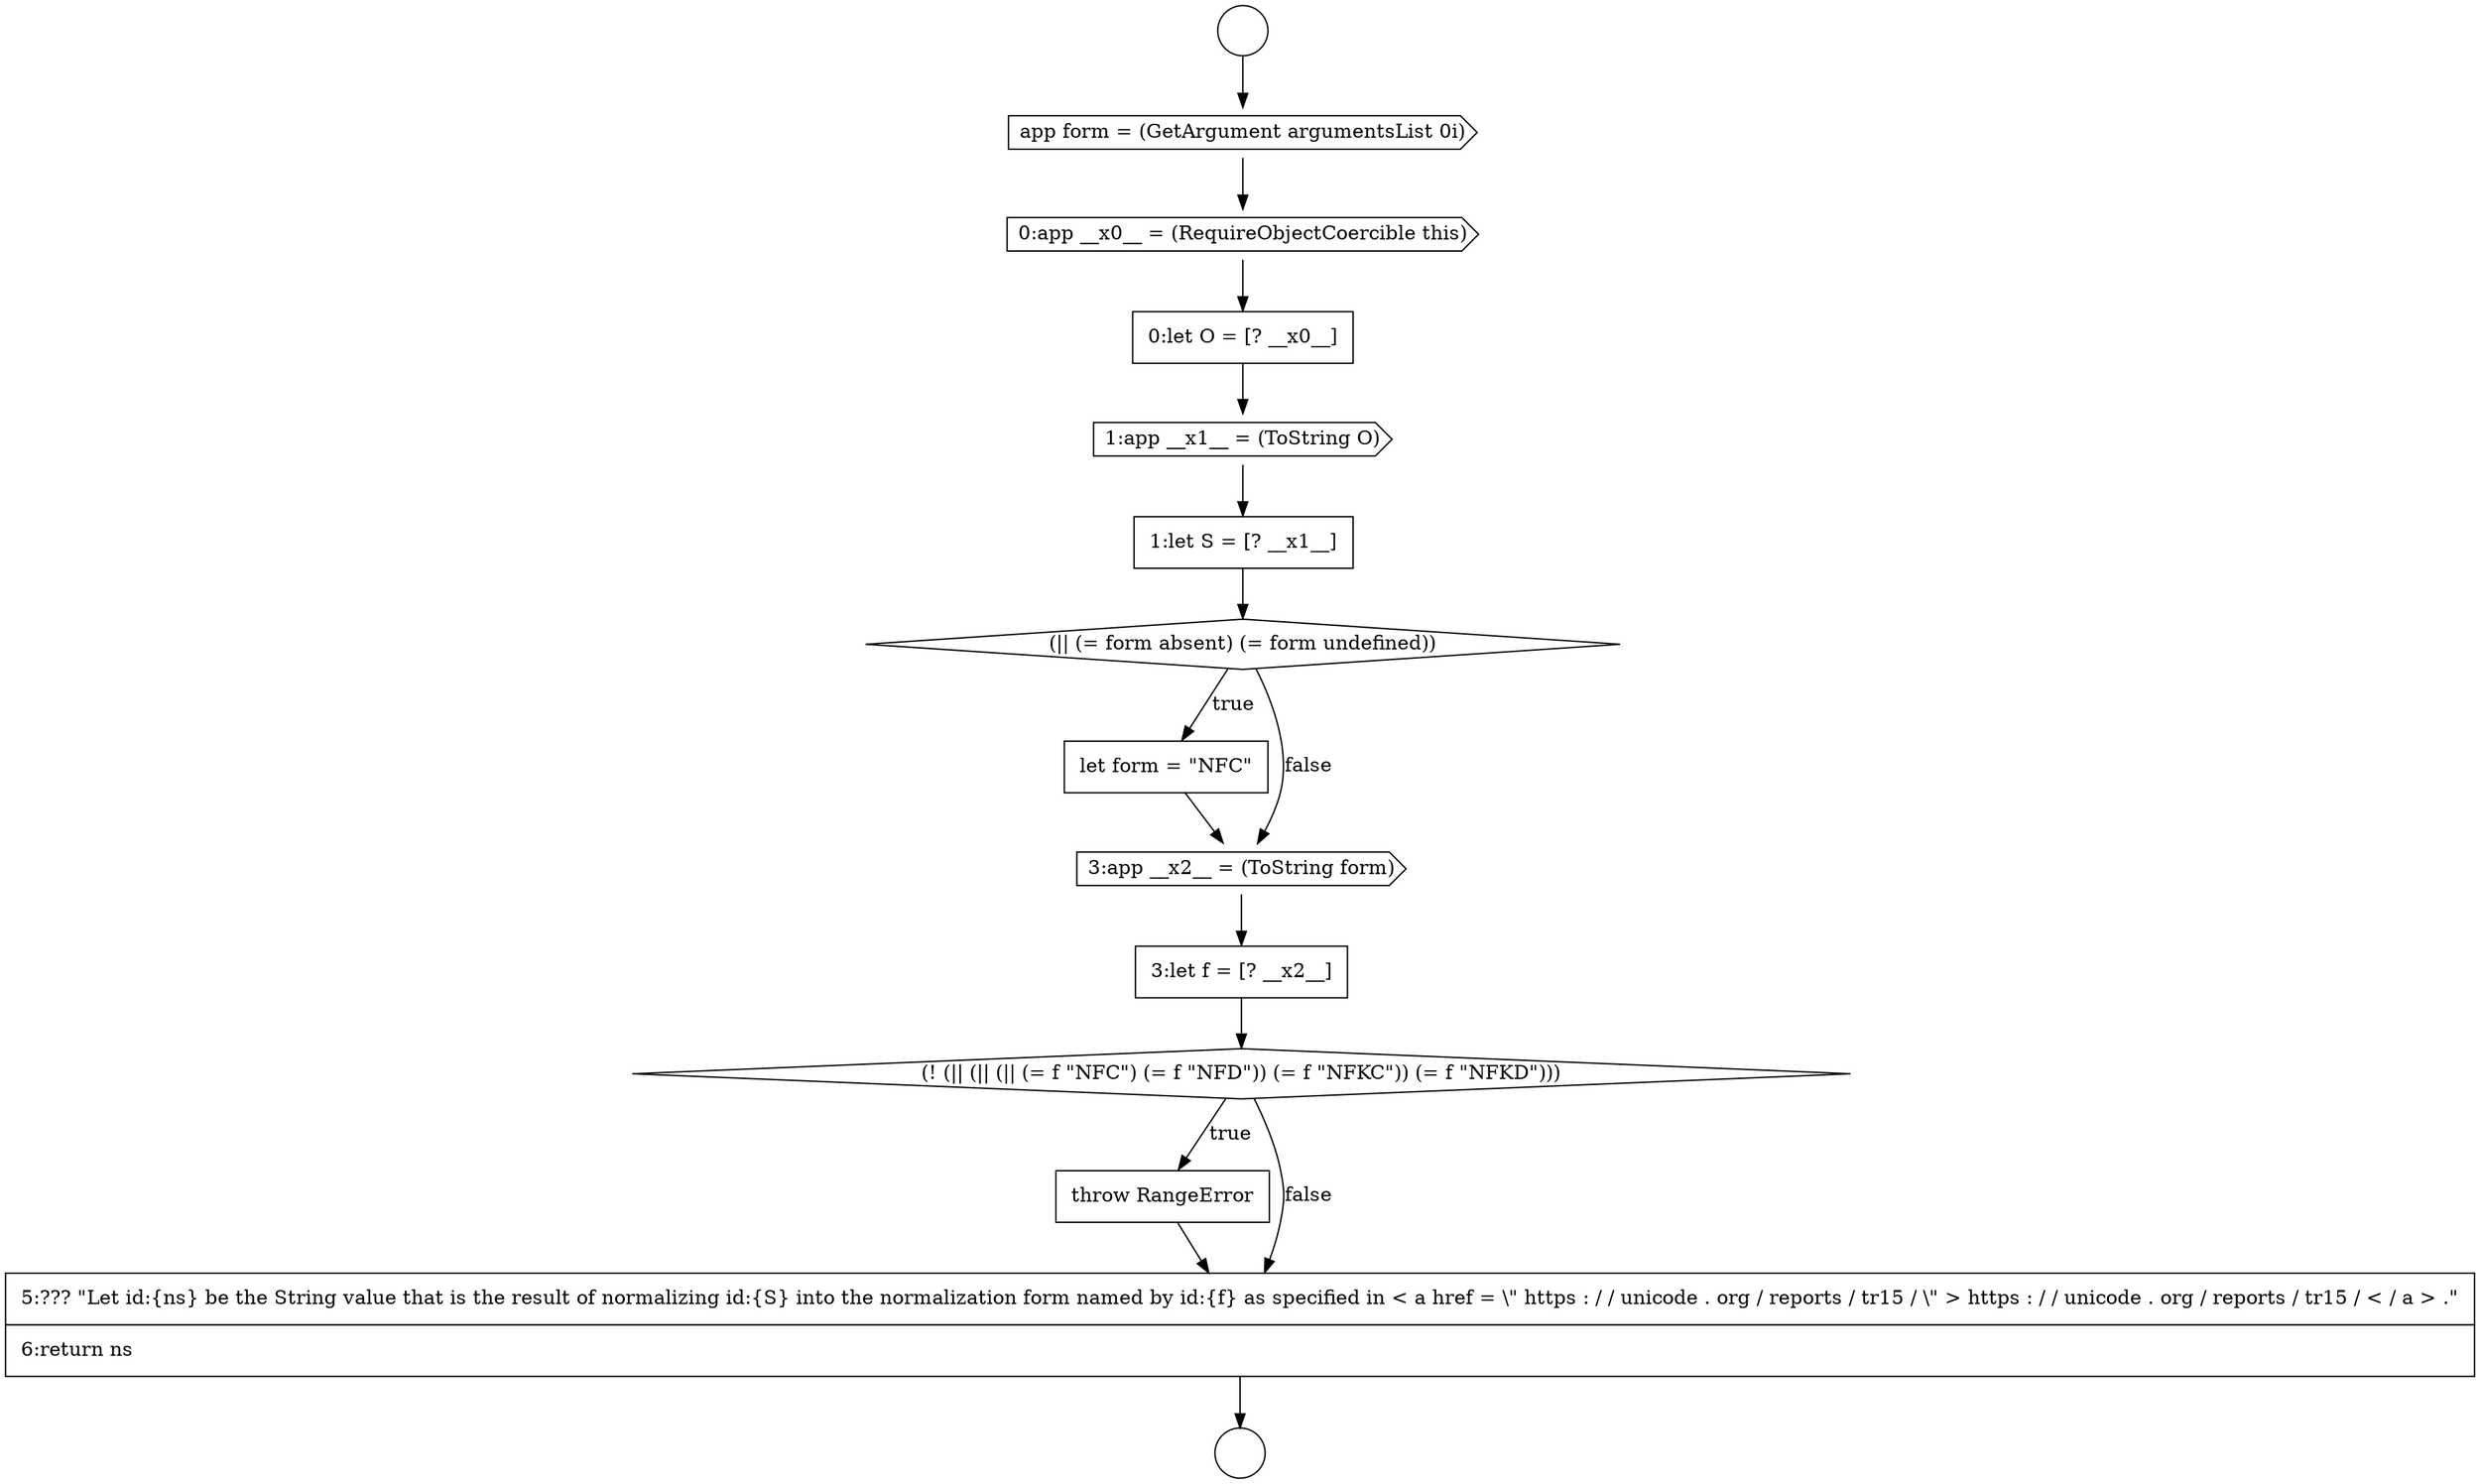 digraph {
  node12992 [shape=none, margin=0, label=<<font color="black">
    <table border="0" cellborder="1" cellspacing="0" cellpadding="10">
      <tr><td align="left">let form = &quot;NFC&quot;</td></tr>
    </table>
  </font>> color="black" fillcolor="white" style=filled]
  node12993 [shape=cds, label=<<font color="black">3:app __x2__ = (ToString form)</font>> color="black" fillcolor="white" style=filled]
  node12988 [shape=none, margin=0, label=<<font color="black">
    <table border="0" cellborder="1" cellspacing="0" cellpadding="10">
      <tr><td align="left">0:let O = [? __x0__]</td></tr>
    </table>
  </font>> color="black" fillcolor="white" style=filled]
  node12985 [shape=circle label=" " color="black" fillcolor="white" style=filled]
  node12991 [shape=diamond, label=<<font color="black">(|| (= form absent) (= form undefined))</font>> color="black" fillcolor="white" style=filled]
  node12987 [shape=cds, label=<<font color="black">0:app __x0__ = (RequireObjectCoercible this)</font>> color="black" fillcolor="white" style=filled]
  node12994 [shape=none, margin=0, label=<<font color="black">
    <table border="0" cellborder="1" cellspacing="0" cellpadding="10">
      <tr><td align="left">3:let f = [? __x2__]</td></tr>
    </table>
  </font>> color="black" fillcolor="white" style=filled]
  node12986 [shape=cds, label=<<font color="black">app form = (GetArgument argumentsList 0i)</font>> color="black" fillcolor="white" style=filled]
  node12990 [shape=none, margin=0, label=<<font color="black">
    <table border="0" cellborder="1" cellspacing="0" cellpadding="10">
      <tr><td align="left">1:let S = [? __x1__]</td></tr>
    </table>
  </font>> color="black" fillcolor="white" style=filled]
  node12995 [shape=diamond, label=<<font color="black">(! (|| (|| (|| (= f &quot;NFC&quot;) (= f &quot;NFD&quot;)) (= f &quot;NFKC&quot;)) (= f &quot;NFKD&quot;)))</font>> color="black" fillcolor="white" style=filled]
  node12989 [shape=cds, label=<<font color="black">1:app __x1__ = (ToString O)</font>> color="black" fillcolor="white" style=filled]
  node12996 [shape=none, margin=0, label=<<font color="black">
    <table border="0" cellborder="1" cellspacing="0" cellpadding="10">
      <tr><td align="left">throw RangeError</td></tr>
    </table>
  </font>> color="black" fillcolor="white" style=filled]
  node12984 [shape=circle label=" " color="black" fillcolor="white" style=filled]
  node12997 [shape=none, margin=0, label=<<font color="black">
    <table border="0" cellborder="1" cellspacing="0" cellpadding="10">
      <tr><td align="left">5:??? &quot;Let id:{ns} be the String value that is the result of normalizing id:{S} into the normalization form named by id:{f} as specified in &lt; a href = \&quot; https : / / unicode . org / reports / tr15 / \&quot; &gt; https : / / unicode . org / reports / tr15 / &lt; / a &gt; .&quot;</td></tr>
      <tr><td align="left">6:return ns</td></tr>
    </table>
  </font>> color="black" fillcolor="white" style=filled]
  node12990 -> node12991 [ color="black"]
  node12991 -> node12992 [label=<<font color="black">true</font>> color="black"]
  node12991 -> node12993 [label=<<font color="black">false</font>> color="black"]
  node12984 -> node12986 [ color="black"]
  node12993 -> node12994 [ color="black"]
  node12996 -> node12997 [ color="black"]
  node12995 -> node12996 [label=<<font color="black">true</font>> color="black"]
  node12995 -> node12997 [label=<<font color="black">false</font>> color="black"]
  node12997 -> node12985 [ color="black"]
  node12988 -> node12989 [ color="black"]
  node12989 -> node12990 [ color="black"]
  node12994 -> node12995 [ color="black"]
  node12986 -> node12987 [ color="black"]
  node12987 -> node12988 [ color="black"]
  node12992 -> node12993 [ color="black"]
}
